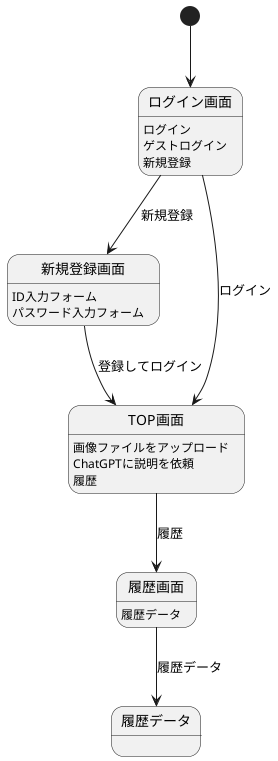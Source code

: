 @startuml

[*] --> ログイン画面
ログイン画面 : ログイン
ログイン画面 : ゲストログイン
ログイン画面 : 新規登録
ログイン画面 --> 新規登録画面 : 新規登録
ログイン画面 --> TOP画面 : ログイン

新規登録画面 : ID入力フォーム
新規登録画面 : パスワード入力フォーム
新規登録画面 --> TOP画面 : 登録してログイン

TOP画面 : 画像ファイルをアップロード
TOP画面 : ChatGPTに説明を依頼
TOP画面 : 履歴
TOP画面 --> 履歴画面 : 履歴

履歴画面 : 履歴データ
履歴画面 --> 履歴データ : 履歴データ

@enduml

